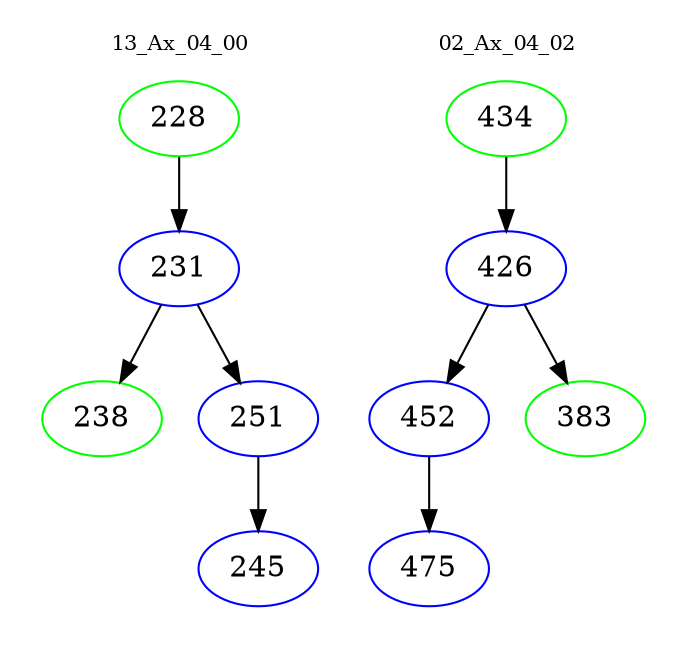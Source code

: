 digraph{
subgraph cluster_0 {
color = white
label = "13_Ax_04_00";
fontsize=10;
T0_228 [label="228", color="green"]
T0_228 -> T0_231 [color="black"]
T0_231 [label="231", color="blue"]
T0_231 -> T0_238 [color="black"]
T0_238 [label="238", color="green"]
T0_231 -> T0_251 [color="black"]
T0_251 [label="251", color="blue"]
T0_251 -> T0_245 [color="black"]
T0_245 [label="245", color="blue"]
}
subgraph cluster_1 {
color = white
label = "02_Ax_04_02";
fontsize=10;
T1_434 [label="434", color="green"]
T1_434 -> T1_426 [color="black"]
T1_426 [label="426", color="blue"]
T1_426 -> T1_452 [color="black"]
T1_452 [label="452", color="blue"]
T1_452 -> T1_475 [color="black"]
T1_475 [label="475", color="blue"]
T1_426 -> T1_383 [color="black"]
T1_383 [label="383", color="green"]
}
}
